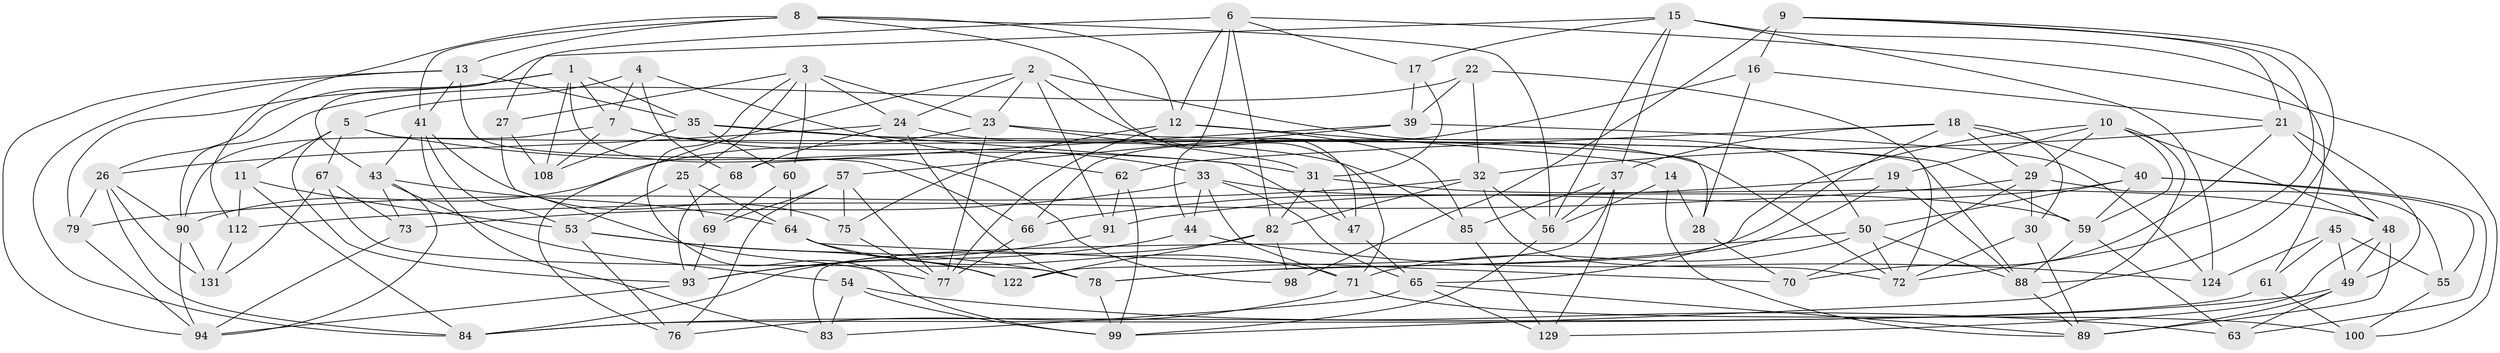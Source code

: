 // original degree distribution, {4: 1.0}
// Generated by graph-tools (version 1.1) at 2025/42/03/06/25 10:42:21]
// undirected, 88 vertices, 222 edges
graph export_dot {
graph [start="1"]
  node [color=gray90,style=filled];
  1 [super="+120"];
  2 [super="+121"];
  3 [super="+102"];
  4;
  5 [super="+101"];
  6 [super="+107"];
  7 [super="+38"];
  8 [super="+80"];
  9 [super="+42"];
  10 [super="+20"];
  11;
  12 [super="+52"];
  13 [super="+116"];
  14;
  15 [super="+92"];
  16;
  17;
  18 [super="+126"];
  19;
  21 [super="+51"];
  22;
  23 [super="+119"];
  24 [super="+87"];
  25;
  26 [super="+36"];
  27;
  28;
  29 [super="+34"];
  30;
  31 [super="+46"];
  32 [super="+81"];
  33 [super="+113"];
  35 [super="+128"];
  37 [super="+58"];
  39 [super="+135"];
  40 [super="+115"];
  41 [super="+86"];
  43 [super="+114"];
  44;
  45;
  47;
  48 [super="+136"];
  49 [super="+103"];
  50 [super="+125"];
  53 [super="+109"];
  54;
  55;
  56 [super="+105"];
  57 [super="+95"];
  59 [super="+74"];
  60;
  61;
  62;
  63;
  64 [super="+123"];
  65 [super="+132"];
  66;
  67;
  68;
  69;
  70;
  71 [super="+110"];
  72 [super="+104"];
  73;
  75;
  76;
  77 [super="+133"];
  78 [super="+97"];
  79;
  82 [super="+117"];
  83;
  84 [super="+111"];
  85;
  88 [super="+96"];
  89 [super="+127"];
  90 [super="+118"];
  91;
  93 [super="+106"];
  94 [super="+130"];
  98;
  99 [super="+134"];
  100;
  108;
  112;
  122;
  124;
  129;
  131;
  1 -- 79;
  1 -- 7;
  1 -- 98;
  1 -- 108;
  1 -- 35;
  1 -- 26;
  2 -- 91;
  2 -- 50;
  2 -- 24;
  2 -- 76;
  2 -- 23;
  2 -- 71;
  3 -- 60;
  3 -- 24;
  3 -- 25;
  3 -- 27;
  3 -- 99;
  3 -- 23;
  4 -- 68;
  4 -- 62;
  4 -- 7;
  4 -- 5;
  5 -- 11;
  5 -- 67;
  5 -- 88;
  5 -- 93;
  5 -- 31;
  6 -- 27;
  6 -- 17;
  6 -- 12;
  6 -- 100;
  6 -- 82;
  6 -- 44;
  7 -- 90;
  7 -- 85;
  7 -- 108;
  7 -- 33;
  8 -- 112;
  8 -- 56;
  8 -- 13;
  8 -- 41;
  8 -- 12;
  8 -- 47;
  9 -- 98 [weight=2];
  9 -- 21;
  9 -- 88;
  9 -- 16;
  9 -- 72;
  10 -- 29;
  10 -- 19;
  10 -- 78;
  10 -- 48;
  10 -- 99;
  10 -- 59;
  11 -- 112;
  11 -- 53;
  11 -- 84;
  12 -- 85;
  12 -- 14;
  12 -- 75;
  12 -- 77;
  13 -- 84;
  13 -- 41;
  13 -- 66;
  13 -- 94;
  13 -- 35;
  14 -- 56;
  14 -- 28;
  14 -- 89;
  15 -- 61;
  15 -- 43;
  15 -- 37;
  15 -- 56;
  15 -- 17;
  15 -- 124;
  16 -- 28;
  16 -- 66;
  16 -- 21;
  17 -- 31;
  17 -- 39;
  18 -- 40;
  18 -- 37;
  18 -- 29;
  18 -- 62;
  18 -- 65;
  18 -- 30;
  19 -- 66;
  19 -- 88;
  19 -- 78;
  21 -- 70;
  21 -- 48;
  21 -- 32;
  21 -- 49;
  22 -- 32;
  22 -- 90;
  22 -- 72;
  22 -- 39;
  23 -- 28;
  23 -- 31;
  23 -- 90;
  23 -- 77;
  24 -- 72;
  24 -- 26;
  24 -- 68;
  24 -- 78;
  25 -- 69;
  25 -- 64;
  25 -- 53;
  26 -- 84;
  26 -- 79;
  26 -- 131;
  26 -- 90;
  27 -- 77;
  27 -- 108;
  28 -- 70;
  29 -- 30;
  29 -- 70;
  29 -- 112;
  29 -- 55;
  30 -- 89;
  30 -- 72;
  31 -- 82;
  31 -- 47;
  31 -- 48;
  32 -- 56;
  32 -- 79;
  32 -- 82;
  32 -- 72;
  33 -- 65;
  33 -- 59;
  33 -- 73;
  33 -- 44;
  33 -- 71;
  35 -- 60;
  35 -- 108;
  35 -- 59;
  35 -- 47;
  37 -- 85;
  37 -- 129;
  37 -- 56;
  37 -- 122;
  39 -- 68;
  39 -- 124;
  39 -- 57 [weight=2];
  40 -- 55;
  40 -- 50;
  40 -- 91;
  40 -- 63;
  40 -- 59;
  41 -- 43;
  41 -- 75;
  41 -- 83;
  41 -- 53;
  43 -- 54;
  43 -- 64;
  43 -- 73;
  43 -- 94;
  44 -- 93;
  44 -- 124;
  45 -- 124;
  45 -- 49;
  45 -- 61;
  45 -- 55;
  47 -- 65;
  48 -- 89;
  48 -- 129;
  48 -- 49;
  49 -- 89;
  49 -- 84;
  49 -- 63;
  50 -- 72;
  50 -- 83;
  50 -- 88;
  50 -- 71;
  53 -- 76;
  53 -- 122;
  53 -- 78;
  54 -- 63;
  54 -- 83;
  54 -- 99;
  55 -- 100;
  56 -- 99;
  57 -- 69;
  57 -- 75;
  57 -- 76;
  57 -- 77;
  59 -- 63;
  59 -- 88;
  60 -- 64;
  60 -- 69;
  61 -- 100;
  61 -- 84;
  62 -- 91;
  62 -- 99;
  64 -- 71;
  64 -- 122;
  64 -- 70;
  65 -- 83;
  65 -- 89;
  65 -- 129;
  66 -- 77;
  67 -- 73;
  67 -- 131;
  67 -- 78;
  68 -- 93;
  69 -- 93;
  71 -- 76;
  71 -- 100;
  73 -- 94;
  75 -- 77;
  78 -- 99;
  79 -- 94;
  82 -- 122;
  82 -- 84;
  82 -- 98;
  85 -- 129;
  88 -- 89;
  90 -- 131;
  90 -- 94;
  91 -- 93;
  93 -- 94;
  112 -- 131;
}
